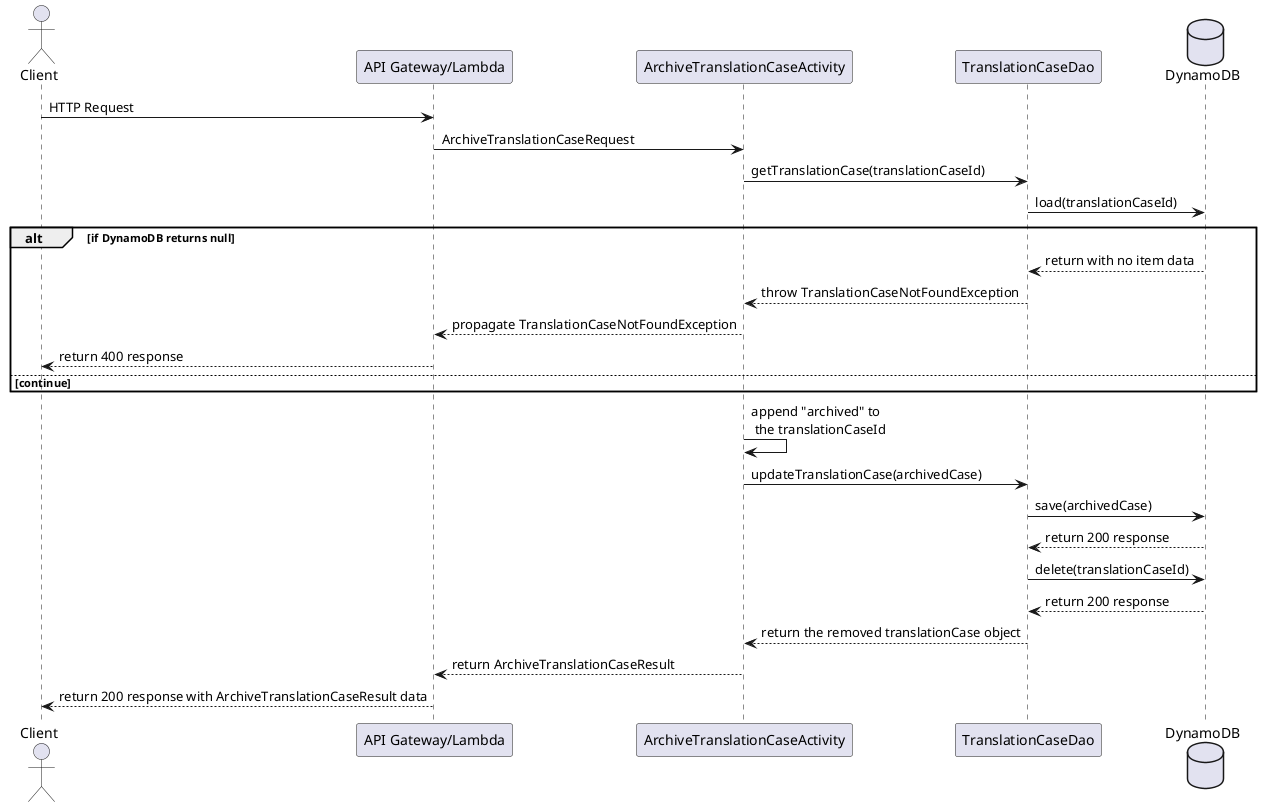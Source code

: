 @startuml

actor Client
participant "API Gateway/Lambda"
participant ArchiveTranslationCaseActivity
participant TranslationCaseDao
database    DynamoDB

Client -> "API Gateway/Lambda" : HTTP Request
"API Gateway/Lambda" -> ArchiveTranslationCaseActivity : ArchiveTranslationCaseRequest

ArchiveTranslationCaseActivity -> TranslationCaseDao : getTranslationCase(translationCaseId)
TranslationCaseDao -> DynamoDB : load(translationCaseId)

alt if DynamoDB returns null
    DynamoDB --> TranslationCaseDao: return with no item data
    TranslationCaseDao --> ArchiveTranslationCaseActivity: throw TranslationCaseNotFoundException
    ArchiveTranslationCaseActivity --> "API Gateway/Lambda": propagate TranslationCaseNotFoundException
    "API Gateway/Lambda" --> Client : return 400 response
else continue
end

ArchiveTranslationCaseActivity -> ArchiveTranslationCaseActivity : append "archived" to \n the translationCaseId

ArchiveTranslationCaseActivity -> TranslationCaseDao : updateTranslationCase(archivedCase)

TranslationCaseDao -> DynamoDB : save(archivedCase)
DynamoDB --> TranslationCaseDao : return 200 response

TranslationCaseDao -> DynamoDB : delete(translationCaseId)
DynamoDB --> TranslationCaseDao : return 200 response


TranslationCaseDao --> ArchiveTranslationCaseActivity : return the removed translationCase object
ArchiveTranslationCaseActivity --> "API Gateway/Lambda" : return ArchiveTranslationCaseResult
"API Gateway/Lambda" --> Client : return 200 response with ArchiveTranslationCaseResult data

@enduml